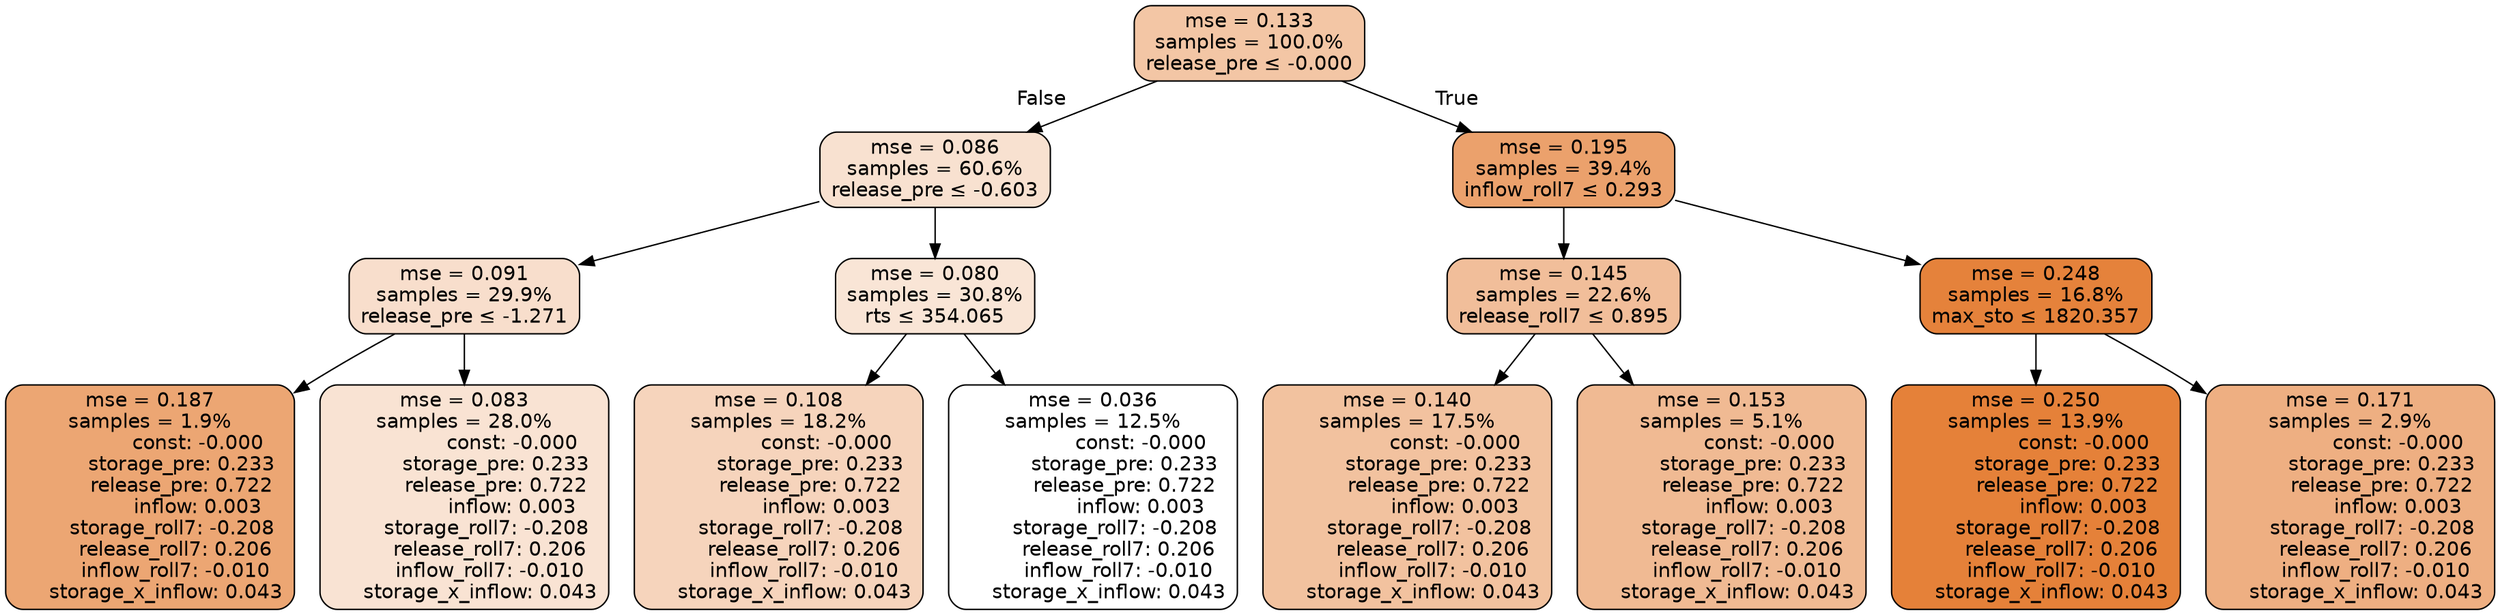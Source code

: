 digraph tree {
node [shape=rectangle, style="filled, rounded", color="black", fontname=helvetica] ;
edge [fontname=helvetica] ;
	"0" [label="mse = 0.133
samples = 100.0%
release_pre &le; -0.000", fillcolor="#f3c6a5"]
	"1" [label="mse = 0.086
samples = 60.6%
release_pre &le; -0.603", fillcolor="#f8e1d0"]
	"2" [label="mse = 0.091
samples = 29.9%
release_pre &le; -1.271", fillcolor="#f8decc"]
	"3" [label="mse = 0.187
samples = 1.9%
               const: -0.000
          storage_pre: 0.233
          release_pre: 0.722
               inflow: 0.003
       storage_roll7: -0.208
        release_roll7: 0.206
        inflow_roll7: -0.010
     storage_x_inflow: 0.043", fillcolor="#eca673"]
	"4" [label="mse = 0.083
samples = 28.0%
               const: -0.000
          storage_pre: 0.233
          release_pre: 0.722
               inflow: 0.003
       storage_roll7: -0.208
        release_roll7: 0.206
        inflow_roll7: -0.010
     storage_x_inflow: 0.043", fillcolor="#f9e3d3"]
	"5" [label="mse = 0.080
samples = 30.8%
rts &le; 354.065", fillcolor="#f9e5d6"]
	"6" [label="mse = 0.108
samples = 18.2%
               const: -0.000
          storage_pre: 0.233
          release_pre: 0.722
               inflow: 0.003
       storage_roll7: -0.208
        release_roll7: 0.206
        inflow_roll7: -0.010
     storage_x_inflow: 0.043", fillcolor="#f6d4bc"]
	"7" [label="mse = 0.036
samples = 12.5%
               const: -0.000
          storage_pre: 0.233
          release_pre: 0.722
               inflow: 0.003
       storage_roll7: -0.208
        release_roll7: 0.206
        inflow_roll7: -0.010
     storage_x_inflow: 0.043", fillcolor="#ffffff"]
	"8" [label="mse = 0.195
samples = 39.4%
inflow_roll7 &le; 0.293", fillcolor="#eba16c"]
	"9" [label="mse = 0.145
samples = 22.6%
release_roll7 &le; 0.895", fillcolor="#f1be9a"]
	"10" [label="mse = 0.140
samples = 17.5%
               const: -0.000
          storage_pre: 0.233
          release_pre: 0.722
               inflow: 0.003
       storage_roll7: -0.208
        release_roll7: 0.206
        inflow_roll7: -0.010
     storage_x_inflow: 0.043", fillcolor="#f2c29f"]
	"11" [label="mse = 0.153
samples = 5.1%
               const: -0.000
          storage_pre: 0.233
          release_pre: 0.722
               inflow: 0.003
       storage_roll7: -0.208
        release_roll7: 0.206
        inflow_roll7: -0.010
     storage_x_inflow: 0.043", fillcolor="#f0ba93"]
	"12" [label="mse = 0.248
samples = 16.8%
max_sto &le; 1820.357", fillcolor="#e5823b"]
	"13" [label="mse = 0.250
samples = 13.9%
               const: -0.000
          storage_pre: 0.233
          release_pre: 0.722
               inflow: 0.003
       storage_roll7: -0.208
        release_roll7: 0.206
        inflow_roll7: -0.010
     storage_x_inflow: 0.043", fillcolor="#e58139"]
	"14" [label="mse = 0.171
samples = 2.9%
               const: -0.000
          storage_pre: 0.233
          release_pre: 0.722
               inflow: 0.003
       storage_roll7: -0.208
        release_roll7: 0.206
        inflow_roll7: -0.010
     storage_x_inflow: 0.043", fillcolor="#eeaf82"]

	"0" -> "1" [labeldistance=2.5, labelangle=45, headlabel="False"]
	"1" -> "2"
	"2" -> "3"
	"2" -> "4"
	"1" -> "5"
	"5" -> "6"
	"5" -> "7"
	"0" -> "8" [labeldistance=2.5, labelangle=-45, headlabel="True"]
	"8" -> "9"
	"9" -> "10"
	"9" -> "11"
	"8" -> "12"
	"12" -> "13"
	"12" -> "14"
}